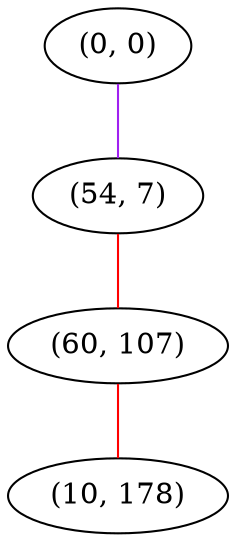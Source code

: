 graph "" {
"(0, 0)";
"(54, 7)";
"(60, 107)";
"(10, 178)";
"(0, 0)" -- "(54, 7)"  [color=purple, key=0, weight=4];
"(54, 7)" -- "(60, 107)"  [color=red, key=0, weight=1];
"(60, 107)" -- "(10, 178)"  [color=red, key=0, weight=1];
}
